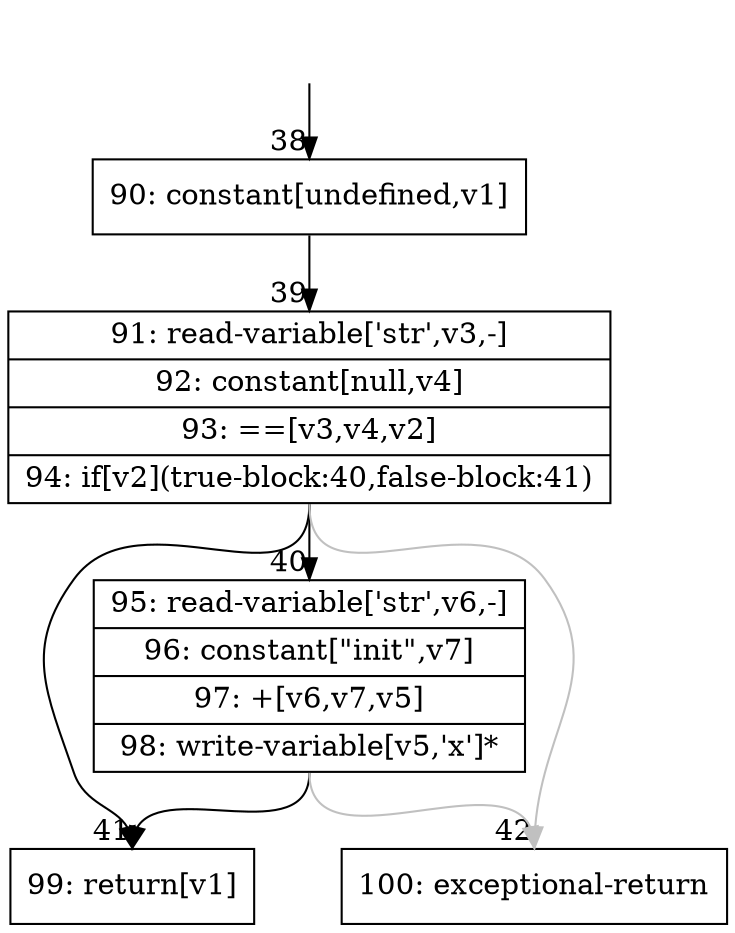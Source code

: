 digraph {
rankdir="TD"
BB_entry7[shape=none,label=""];
BB_entry7 -> BB38 [tailport=s, headport=n, headlabel="    38"]
BB38 [shape=record label="{90: constant[undefined,v1]}" ] 
BB38 -> BB39 [tailport=s, headport=n, headlabel="      39"]
BB39 [shape=record label="{91: read-variable['str',v3,-]|92: constant[null,v4]|93: ==[v3,v4,v2]|94: if[v2](true-block:40,false-block:41)}" ] 
BB39 -> BB40 [tailport=s, headport=n, headlabel="      40"]
BB39 -> BB41 [tailport=s, headport=n, headlabel="      41"]
BB39 -> BB42 [tailport=s, headport=n, color=gray, headlabel="      42"]
BB40 [shape=record label="{95: read-variable['str',v6,-]|96: constant[\"init\",v7]|97: +[v6,v7,v5]|98: write-variable[v5,'x']*}" ] 
BB40 -> BB41 [tailport=s, headport=n]
BB40 -> BB42 [tailport=s, headport=n, color=gray]
BB41 [shape=record label="{99: return[v1]}" ] 
BB42 [shape=record label="{100: exceptional-return}" ] 
//#$~ 52
}
